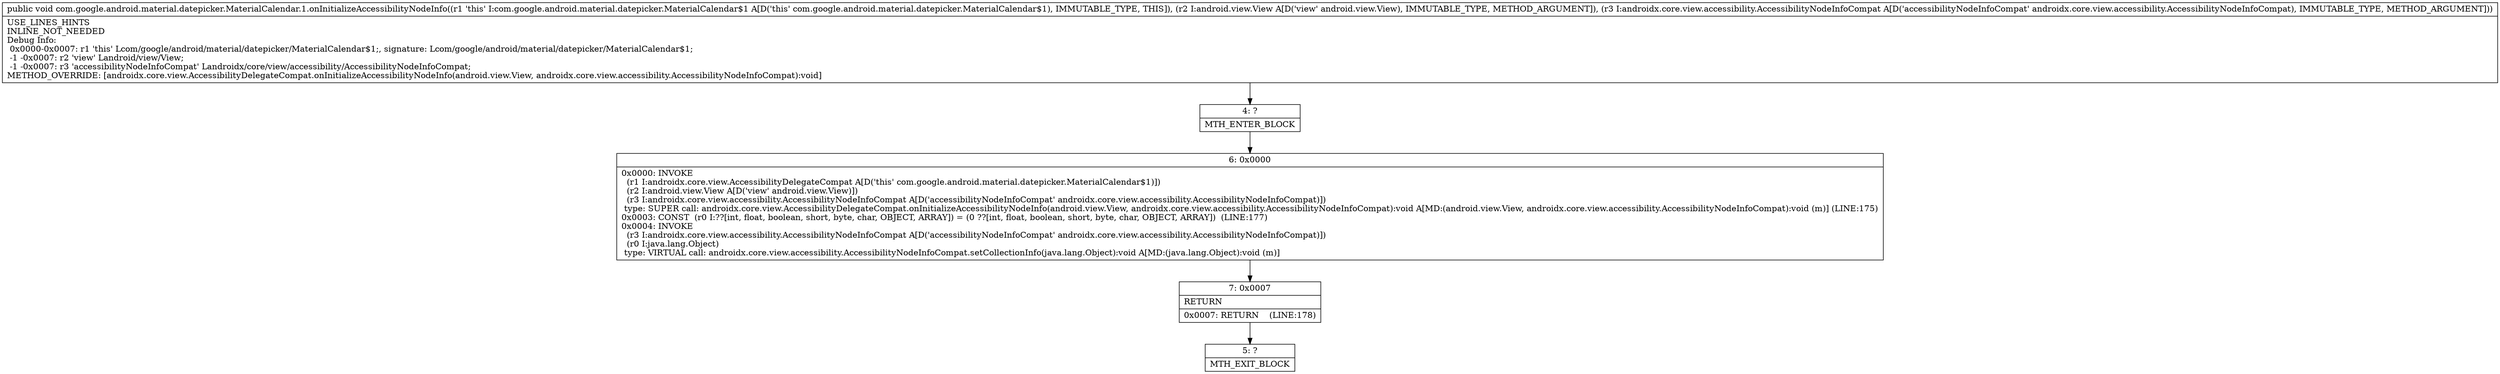 digraph "CFG forcom.google.android.material.datepicker.MaterialCalendar.1.onInitializeAccessibilityNodeInfo(Landroid\/view\/View;Landroidx\/core\/view\/accessibility\/AccessibilityNodeInfoCompat;)V" {
Node_4 [shape=record,label="{4\:\ ?|MTH_ENTER_BLOCK\l}"];
Node_6 [shape=record,label="{6\:\ 0x0000|0x0000: INVOKE  \l  (r1 I:androidx.core.view.AccessibilityDelegateCompat A[D('this' com.google.android.material.datepicker.MaterialCalendar$1)])\l  (r2 I:android.view.View A[D('view' android.view.View)])\l  (r3 I:androidx.core.view.accessibility.AccessibilityNodeInfoCompat A[D('accessibilityNodeInfoCompat' androidx.core.view.accessibility.AccessibilityNodeInfoCompat)])\l type: SUPER call: androidx.core.view.AccessibilityDelegateCompat.onInitializeAccessibilityNodeInfo(android.view.View, androidx.core.view.accessibility.AccessibilityNodeInfoCompat):void A[MD:(android.view.View, androidx.core.view.accessibility.AccessibilityNodeInfoCompat):void (m)] (LINE:175)\l0x0003: CONST  (r0 I:??[int, float, boolean, short, byte, char, OBJECT, ARRAY]) = (0 ??[int, float, boolean, short, byte, char, OBJECT, ARRAY])  (LINE:177)\l0x0004: INVOKE  \l  (r3 I:androidx.core.view.accessibility.AccessibilityNodeInfoCompat A[D('accessibilityNodeInfoCompat' androidx.core.view.accessibility.AccessibilityNodeInfoCompat)])\l  (r0 I:java.lang.Object)\l type: VIRTUAL call: androidx.core.view.accessibility.AccessibilityNodeInfoCompat.setCollectionInfo(java.lang.Object):void A[MD:(java.lang.Object):void (m)]\l}"];
Node_7 [shape=record,label="{7\:\ 0x0007|RETURN\l|0x0007: RETURN    (LINE:178)\l}"];
Node_5 [shape=record,label="{5\:\ ?|MTH_EXIT_BLOCK\l}"];
MethodNode[shape=record,label="{public void com.google.android.material.datepicker.MaterialCalendar.1.onInitializeAccessibilityNodeInfo((r1 'this' I:com.google.android.material.datepicker.MaterialCalendar$1 A[D('this' com.google.android.material.datepicker.MaterialCalendar$1), IMMUTABLE_TYPE, THIS]), (r2 I:android.view.View A[D('view' android.view.View), IMMUTABLE_TYPE, METHOD_ARGUMENT]), (r3 I:androidx.core.view.accessibility.AccessibilityNodeInfoCompat A[D('accessibilityNodeInfoCompat' androidx.core.view.accessibility.AccessibilityNodeInfoCompat), IMMUTABLE_TYPE, METHOD_ARGUMENT]))  | USE_LINES_HINTS\lINLINE_NOT_NEEDED\lDebug Info:\l  0x0000\-0x0007: r1 'this' Lcom\/google\/android\/material\/datepicker\/MaterialCalendar$1;, signature: Lcom\/google\/android\/material\/datepicker\/MaterialCalendar$1;\l  \-1 \-0x0007: r2 'view' Landroid\/view\/View;\l  \-1 \-0x0007: r3 'accessibilityNodeInfoCompat' Landroidx\/core\/view\/accessibility\/AccessibilityNodeInfoCompat;\lMETHOD_OVERRIDE: [androidx.core.view.AccessibilityDelegateCompat.onInitializeAccessibilityNodeInfo(android.view.View, androidx.core.view.accessibility.AccessibilityNodeInfoCompat):void]\l}"];
MethodNode -> Node_4;Node_4 -> Node_6;
Node_6 -> Node_7;
Node_7 -> Node_5;
}

